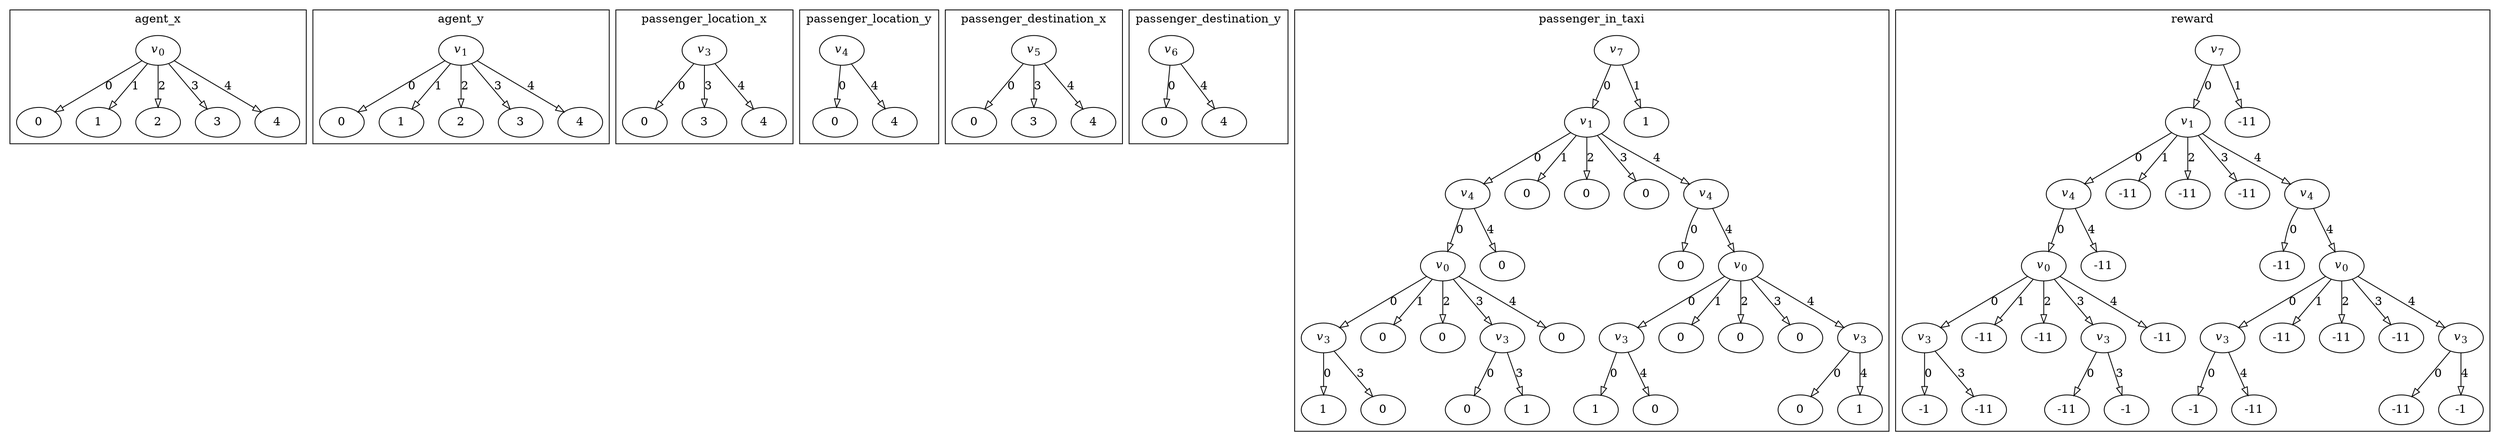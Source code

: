 digraph {
edge [arrowhead=empty]

subgraph cluster_agent_x {
label="agent_x"
agent_x_n0 [label=<<i>v</i><sub>0</sub>>]
agent_x_n0 -> agent_x_n1 [label=<0>]
agent_x_n1 [label="0"]
agent_x_n0 -> agent_x_n2 [label=<1>]
agent_x_n2 [label="1"]
agent_x_n0 -> agent_x_n3 [label=<2>]
agent_x_n3 [label="2"]
agent_x_n0 -> agent_x_n4 [label=<3>]
agent_x_n4 [label="3"]
agent_x_n0 -> agent_x_n5 [label=<4>]
agent_x_n5 [label="4"]
}

subgraph cluster_agent_y {
label="agent_y"
agent_y_n0 [label=<<i>v</i><sub>1</sub>>]
agent_y_n0 -> agent_y_n1 [label=<0>]
agent_y_n1 [label="0"]
agent_y_n0 -> agent_y_n2 [label=<1>]
agent_y_n2 [label="1"]
agent_y_n0 -> agent_y_n3 [label=<2>]
agent_y_n3 [label="2"]
agent_y_n0 -> agent_y_n4 [label=<3>]
agent_y_n4 [label="3"]
agent_y_n0 -> agent_y_n5 [label=<4>]
agent_y_n5 [label="4"]
}

subgraph cluster_passenger_location_x {
label="passenger_location_x"
passenger_location_x_n0 [label=<<i>v</i><sub>3</sub>>]
passenger_location_x_n0 -> passenger_location_x_n1 [label=<0>]
passenger_location_x_n1 [label="0"]
passenger_location_x_n0 -> passenger_location_x_n2 [label=<3>]
passenger_location_x_n2 [label="3"]
passenger_location_x_n0 -> passenger_location_x_n3 [label=<4>]
passenger_location_x_n3 [label="4"]
}

subgraph cluster_passenger_location_y {
label="passenger_location_y"
passenger_location_y_n0 [label=<<i>v</i><sub>4</sub>>]
passenger_location_y_n0 -> passenger_location_y_n1 [label=<0>]
passenger_location_y_n1 [label="0"]
passenger_location_y_n0 -> passenger_location_y_n2 [label=<4>]
passenger_location_y_n2 [label="4"]
}

subgraph cluster_passenger_destination_x {
label="passenger_destination_x"
passenger_destination_x_n0 [label=<<i>v</i><sub>5</sub>>]
passenger_destination_x_n0 -> passenger_destination_x_n1 [label=<0>]
passenger_destination_x_n1 [label="0"]
passenger_destination_x_n0 -> passenger_destination_x_n2 [label=<3>]
passenger_destination_x_n2 [label="3"]
passenger_destination_x_n0 -> passenger_destination_x_n3 [label=<4>]
passenger_destination_x_n3 [label="4"]
}

subgraph cluster_passenger_destination_y {
label="passenger_destination_y"
passenger_destination_y_n0 [label=<<i>v</i><sub>6</sub>>]
passenger_destination_y_n0 -> passenger_destination_y_n1 [label=<0>]
passenger_destination_y_n1 [label="0"]
passenger_destination_y_n0 -> passenger_destination_y_n2 [label=<4>]
passenger_destination_y_n2 [label="4"]
}

subgraph cluster_passenger_in_taxi {
label="passenger_in_taxi"
passenger_in_taxi_n0 [label=<<i>v</i><sub>7</sub>>]
passenger_in_taxi_n0 -> passenger_in_taxi_n1 [label=<0>]
passenger_in_taxi_n1 [label=<<i>v</i><sub>1</sub>>]
passenger_in_taxi_n1 -> passenger_in_taxi_n2 [label=<0>]
passenger_in_taxi_n2 [label=<<i>v</i><sub>4</sub>>]
passenger_in_taxi_n2 -> passenger_in_taxi_n3 [label=<0>]
passenger_in_taxi_n3 [label=<<i>v</i><sub>0</sub>>]
passenger_in_taxi_n3 -> passenger_in_taxi_n4 [label=<0>]
passenger_in_taxi_n4 [label=<<i>v</i><sub>3</sub>>]
passenger_in_taxi_n4 -> passenger_in_taxi_n5 [label=<0>]
passenger_in_taxi_n5 [label="1"]
passenger_in_taxi_n4 -> passenger_in_taxi_n6 [label=<3>]
passenger_in_taxi_n6 [label="0"]
passenger_in_taxi_n3 -> passenger_in_taxi_n7 [label=<1>]
passenger_in_taxi_n7 [label="0"]
passenger_in_taxi_n3 -> passenger_in_taxi_n8 [label=<2>]
passenger_in_taxi_n8 [label="0"]
passenger_in_taxi_n3 -> passenger_in_taxi_n9 [label=<3>]
passenger_in_taxi_n9 [label=<<i>v</i><sub>3</sub>>]
passenger_in_taxi_n9 -> passenger_in_taxi_n10 [label=<0>]
passenger_in_taxi_n10 [label="0"]
passenger_in_taxi_n9 -> passenger_in_taxi_n11 [label=<3>]
passenger_in_taxi_n11 [label="1"]
passenger_in_taxi_n3 -> passenger_in_taxi_n12 [label=<4>]
passenger_in_taxi_n12 [label="0"]
passenger_in_taxi_n2 -> passenger_in_taxi_n13 [label=<4>]
passenger_in_taxi_n13 [label="0"]
passenger_in_taxi_n1 -> passenger_in_taxi_n14 [label=<1>]
passenger_in_taxi_n14 [label="0"]
passenger_in_taxi_n1 -> passenger_in_taxi_n15 [label=<2>]
passenger_in_taxi_n15 [label="0"]
passenger_in_taxi_n1 -> passenger_in_taxi_n16 [label=<3>]
passenger_in_taxi_n16 [label="0"]
passenger_in_taxi_n1 -> passenger_in_taxi_n17 [label=<4>]
passenger_in_taxi_n17 [label=<<i>v</i><sub>4</sub>>]
passenger_in_taxi_n17 -> passenger_in_taxi_n18 [label=<0>]
passenger_in_taxi_n18 [label="0"]
passenger_in_taxi_n17 -> passenger_in_taxi_n19 [label=<4>]
passenger_in_taxi_n19 [label=<<i>v</i><sub>0</sub>>]
passenger_in_taxi_n19 -> passenger_in_taxi_n20 [label=<0>]
passenger_in_taxi_n20 [label=<<i>v</i><sub>3</sub>>]
passenger_in_taxi_n20 -> passenger_in_taxi_n21 [label=<0>]
passenger_in_taxi_n21 [label="1"]
passenger_in_taxi_n20 -> passenger_in_taxi_n22 [label=<4>]
passenger_in_taxi_n22 [label="0"]
passenger_in_taxi_n19 -> passenger_in_taxi_n23 [label=<1>]
passenger_in_taxi_n23 [label="0"]
passenger_in_taxi_n19 -> passenger_in_taxi_n24 [label=<2>]
passenger_in_taxi_n24 [label="0"]
passenger_in_taxi_n19 -> passenger_in_taxi_n25 [label=<3>]
passenger_in_taxi_n25 [label="0"]
passenger_in_taxi_n19 -> passenger_in_taxi_n26 [label=<4>]
passenger_in_taxi_n26 [label=<<i>v</i><sub>3</sub>>]
passenger_in_taxi_n26 -> passenger_in_taxi_n27 [label=<0>]
passenger_in_taxi_n27 [label="0"]
passenger_in_taxi_n26 -> passenger_in_taxi_n28 [label=<4>]
passenger_in_taxi_n28 [label="1"]
passenger_in_taxi_n0 -> passenger_in_taxi_n29 [label=<1>]
passenger_in_taxi_n29 [label="1"]
}

subgraph cluster_reward {
label="reward"
reward_n0 [label=<<i>v</i><sub>7</sub>>]
reward_n0 -> reward_n1 [label=<0>]
reward_n1 [label=<<i>v</i><sub>1</sub>>]
reward_n1 -> reward_n2 [label=<0>]
reward_n2 [label=<<i>v</i><sub>4</sub>>]
reward_n2 -> reward_n3 [label=<0>]
reward_n3 [label=<<i>v</i><sub>0</sub>>]
reward_n3 -> reward_n4 [label=<0>]
reward_n4 [label=<<i>v</i><sub>3</sub>>]
reward_n4 -> reward_n5 [label=<0>]
reward_n5 [label="-1"]
reward_n4 -> reward_n6 [label=<3>]
reward_n6 [label="-11"]
reward_n3 -> reward_n7 [label=<1>]
reward_n7 [label="-11"]
reward_n3 -> reward_n8 [label=<2>]
reward_n8 [label="-11"]
reward_n3 -> reward_n9 [label=<3>]
reward_n9 [label=<<i>v</i><sub>3</sub>>]
reward_n9 -> reward_n10 [label=<0>]
reward_n10 [label="-11"]
reward_n9 -> reward_n11 [label=<3>]
reward_n11 [label="-1"]
reward_n3 -> reward_n12 [label=<4>]
reward_n12 [label="-11"]
reward_n2 -> reward_n13 [label=<4>]
reward_n13 [label="-11"]
reward_n1 -> reward_n14 [label=<1>]
reward_n14 [label="-11"]
reward_n1 -> reward_n15 [label=<2>]
reward_n15 [label="-11"]
reward_n1 -> reward_n16 [label=<3>]
reward_n16 [label="-11"]
reward_n1 -> reward_n17 [label=<4>]
reward_n17 [label=<<i>v</i><sub>4</sub>>]
reward_n17 -> reward_n18 [label=<0>]
reward_n18 [label="-11"]
reward_n17 -> reward_n19 [label=<4>]
reward_n19 [label=<<i>v</i><sub>0</sub>>]
reward_n19 -> reward_n20 [label=<0>]
reward_n20 [label=<<i>v</i><sub>3</sub>>]
reward_n20 -> reward_n21 [label=<0>]
reward_n21 [label="-1"]
reward_n20 -> reward_n22 [label=<4>]
reward_n22 [label="-11"]
reward_n19 -> reward_n23 [label=<1>]
reward_n23 [label="-11"]
reward_n19 -> reward_n24 [label=<2>]
reward_n24 [label="-11"]
reward_n19 -> reward_n25 [label=<3>]
reward_n25 [label="-11"]
reward_n19 -> reward_n26 [label=<4>]
reward_n26 [label=<<i>v</i><sub>3</sub>>]
reward_n26 -> reward_n27 [label=<0>]
reward_n27 [label="-11"]
reward_n26 -> reward_n28 [label=<4>]
reward_n28 [label="-1"]
reward_n0 -> reward_n29 [label=<1>]
reward_n29 [label="-11"]
}
}
